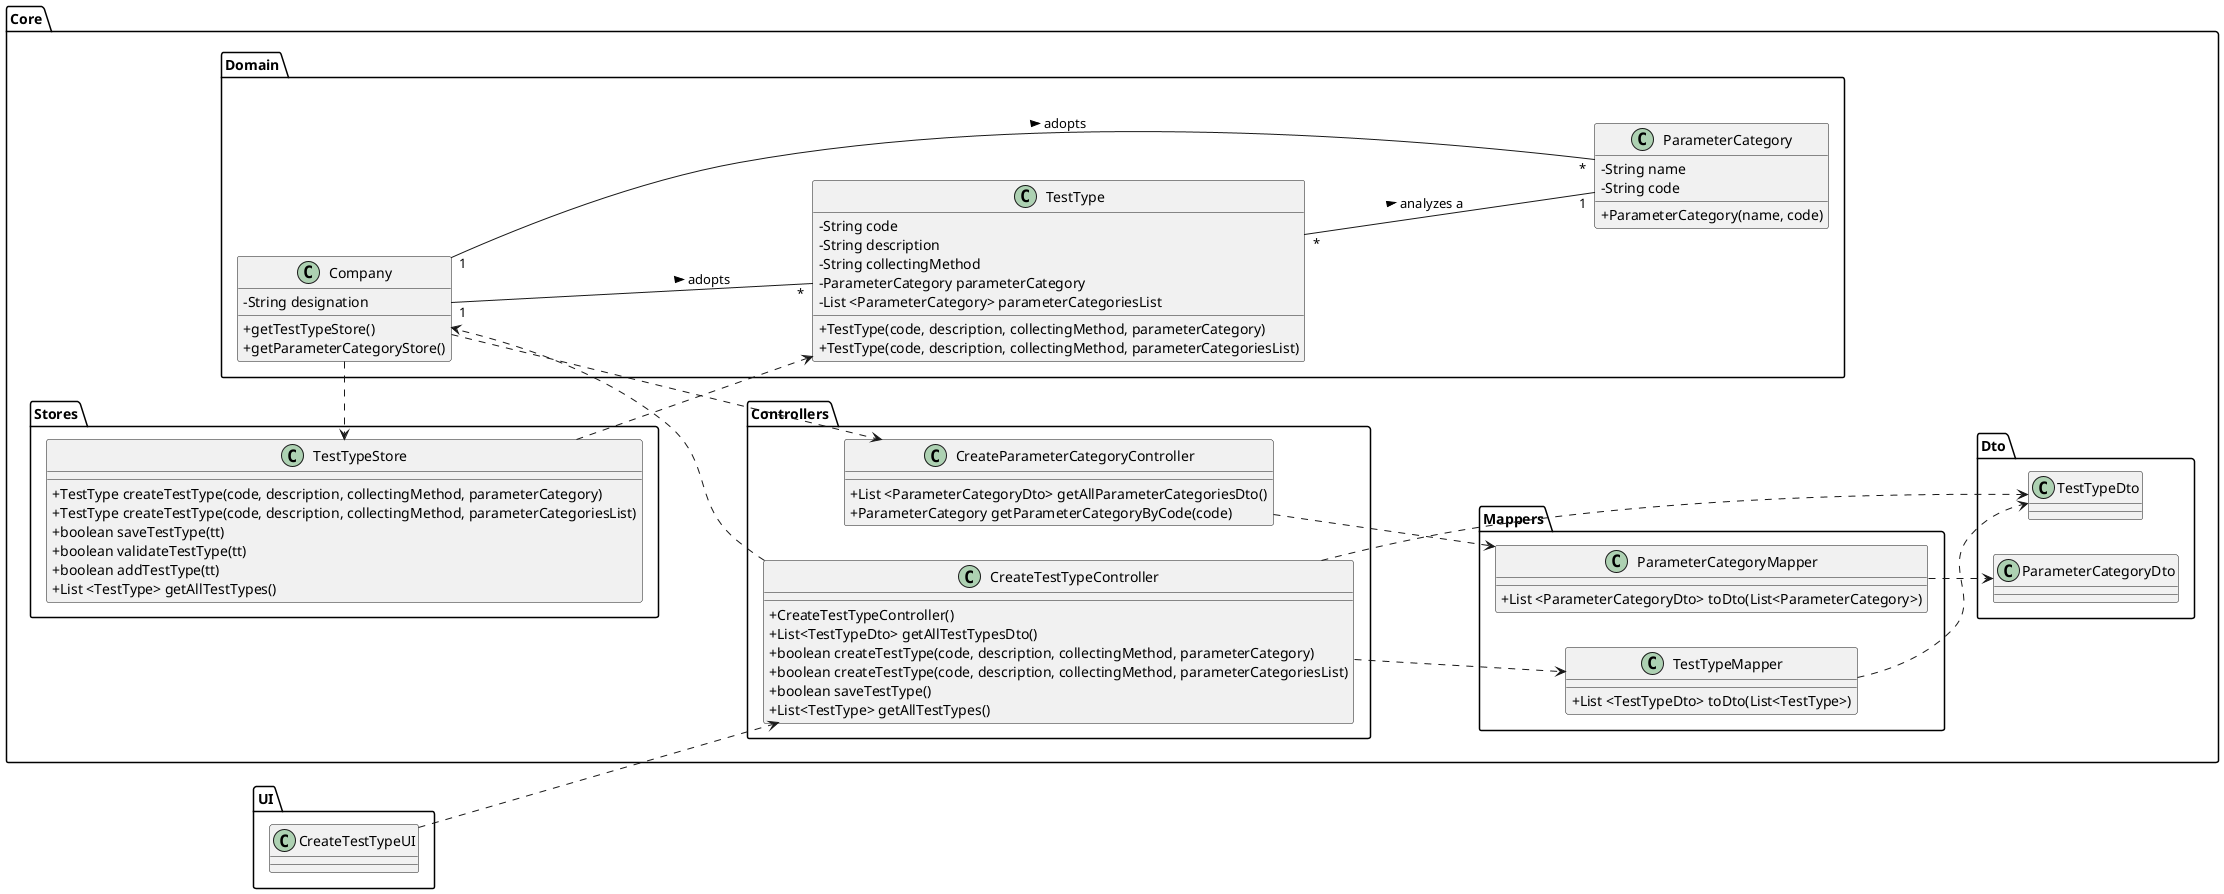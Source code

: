 @startuml
skinparam classAttributeIconSize 0
left to right direction

package Core{

package Domain{
class "Company" as C {
-String designation
+getTestTypeStore()
+getParameterCategoryStore()
}

class "ParameterCategory" as PC{
-String name
-String code
+ParameterCategory(name, code)
}

class "TestType" as TT {
-String code
-String description
-String collectingMethod
-ParameterCategory parameterCategory
-List <ParameterCategory> parameterCategoriesList
+TestType(code, description, collectingMethod, parameterCategory)
+TestType(code, description, collectingMethod, parameterCategoriesList)
}

}



package Stores{
class "TestTypeStore" as TTS{
+TestType createTestType(code, description, collectingMethod, parameterCategory)
+TestType createTestType(code, description, collectingMethod, parameterCategoriesList)
+boolean saveTestType(tt)
+boolean validateTestType(tt)
+boolean addTestType(tt)
+List <TestType> getAllTestTypes()
}
}



package Controllers{
class "CreateTestTypeController" as CTTC {
+CreateTestTypeController()
+List<TestTypeDto> getAllTestTypesDto()
+boolean createTestType(code, description, collectingMethod, parameterCategory)
+boolean createTestType(code, description, collectingMethod, parameterCategoriesList)
+boolean saveTestType()
+List<TestType> getAllTestTypes()
}



class "CreateParameterCategoryController" as CPCS{
+List <ParameterCategoryDto> getAllParameterCategoriesDto()
+ParameterCategory getParameterCategoryByCode(code)
}

}

package Mappers{
class "TestTypeMapper" as ttM{
+List <TestTypeDto> toDto(List<TestType>)
}

class "ParameterCategoryMapper" as pcM{
+List <ParameterCategoryDto> toDto(List<ParameterCategory>)
}

}


package Dto{
class "TestTypeDto" as ttDto{
}

class "ParameterCategoryDto" as pcDto{
}

}

}
package UI{
class "CreateTestTypeUI" as CTTUI
}

CTTUI ..> CTTC
C ..> CPCS
C ..> TTS
CTTC ..> C
CTTC ..> ttM
CTTC ..> ttDto
TT "*" -- "1" PC : > analyzes a
TTS ..> TT
ttM ..> ttDto
pcM ..> pcDto
CPCS ..> pcM

C "1" -- "*" TT : > adopts
C "1" -- "*" PC : > adopts

@enduml